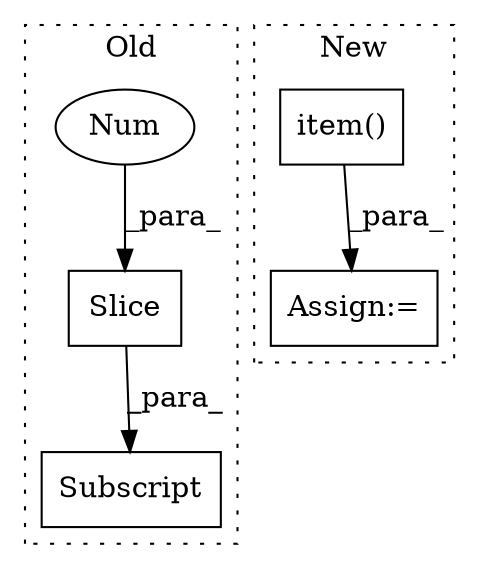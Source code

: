 digraph G {
subgraph cluster0 {
1 [label="Slice" a="80" s="6431" l="8" shape="box"];
3 [label="Num" a="76" s="6431" l="1" shape="ellipse"];
4 [label="Subscript" a="63" s="6423,0" l="17,0" shape="box"];
label = "Old";
style="dotted";
}
subgraph cluster1 {
2 [label="item()" a="75" s="5872" l="59" shape="box"];
5 [label="Assign:=" a="68" s="5943" l="13" shape="box"];
label = "New";
style="dotted";
}
1 -> 4 [label="_para_"];
2 -> 5 [label="_para_"];
3 -> 1 [label="_para_"];
}